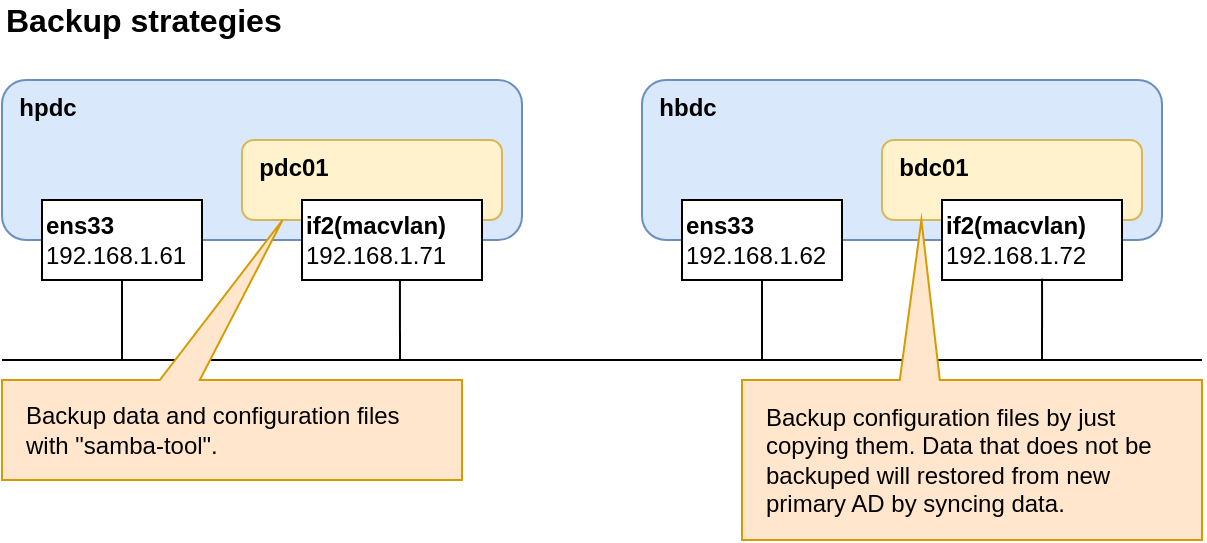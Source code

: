 <mxfile version="13.6.2" type="device"><diagram id="nFUd5DOXqtRkv38SjX0g" name="Page-1"><mxGraphModel dx="1422" dy="875" grid="1" gridSize="10" guides="1" tooltips="1" connect="1" arrows="1" fold="1" page="1" pageScale="1" pageWidth="827" pageHeight="1169" math="0" shadow="0"><root><mxCell id="0"/><mxCell id="1" parent="0"/><mxCell id="qDYXFUZ8-aEB5cuFhS7g-1" value="&amp;nbsp; &lt;b&gt;hpdc&lt;/b&gt;" style="rounded=1;whiteSpace=wrap;html=1;fillColor=#dae8fc;strokeColor=#6c8ebf;align=left;verticalAlign=top;" parent="1" vertex="1"><mxGeometry x="80" y="120" width="260" height="80" as="geometry"/></mxCell><mxCell id="qDYXFUZ8-aEB5cuFhS7g-2" value="&amp;nbsp; &lt;b&gt;pdc01&lt;/b&gt;" style="rounded=1;whiteSpace=wrap;html=1;align=left;verticalAlign=top;fillColor=#fff2cc;strokeColor=#d6b656;" parent="1" vertex="1"><mxGeometry x="200" y="150" width="130" height="40" as="geometry"/></mxCell><mxCell id="qDYXFUZ8-aEB5cuFhS7g-3" value="&lt;b&gt;ens33&lt;/b&gt;&lt;br&gt;192.168.1.61" style="rounded=0;whiteSpace=wrap;html=1;align=left;" parent="1" vertex="1"><mxGeometry x="100" y="180" width="80" height="40" as="geometry"/></mxCell><mxCell id="qDYXFUZ8-aEB5cuFhS7g-4" value="&lt;b&gt;if2(macvlan)&lt;/b&gt;&lt;br&gt;192.168.1.71" style="rounded=0;whiteSpace=wrap;html=1;align=left;" parent="1" vertex="1"><mxGeometry x="230" y="180" width="90" height="40" as="geometry"/></mxCell><mxCell id="qDYXFUZ8-aEB5cuFhS7g-7" value="&amp;nbsp; &lt;b&gt;hbdc&lt;/b&gt;" style="rounded=1;whiteSpace=wrap;html=1;fillColor=#dae8fc;strokeColor=#6c8ebf;align=left;verticalAlign=top;" parent="1" vertex="1"><mxGeometry x="400" y="120" width="260" height="80" as="geometry"/></mxCell><mxCell id="qDYXFUZ8-aEB5cuFhS7g-8" value="&amp;nbsp; &lt;b&gt;bdc01&lt;/b&gt;" style="rounded=1;whiteSpace=wrap;html=1;align=left;verticalAlign=top;fillColor=#fff2cc;strokeColor=#d6b656;" parent="1" vertex="1"><mxGeometry x="520" y="150" width="130" height="40" as="geometry"/></mxCell><mxCell id="qDYXFUZ8-aEB5cuFhS7g-9" value="&lt;b&gt;ens33&lt;br&gt;&lt;/b&gt;192.168.1.62" style="rounded=0;whiteSpace=wrap;html=1;align=left;" parent="1" vertex="1"><mxGeometry x="420" y="180" width="80" height="40" as="geometry"/></mxCell><mxCell id="qDYXFUZ8-aEB5cuFhS7g-10" value="&lt;b&gt;if2(macvlan)&lt;/b&gt;&lt;br&gt;192.168.1.72" style="rounded=0;whiteSpace=wrap;html=1;align=left;" parent="1" vertex="1"><mxGeometry x="550" y="180" width="90" height="40" as="geometry"/></mxCell><mxCell id="qDYXFUZ8-aEB5cuFhS7g-11" value="" style="endArrow=none;html=1;" parent="1" edge="1"><mxGeometry width="50" height="50" relative="1" as="geometry"><mxPoint x="80" y="260" as="sourcePoint"/><mxPoint x="680" y="260" as="targetPoint"/></mxGeometry></mxCell><mxCell id="qDYXFUZ8-aEB5cuFhS7g-12" value="" style="endArrow=none;html=1;exitX=0.5;exitY=1;exitDx=0;exitDy=0;" parent="1" source="qDYXFUZ8-aEB5cuFhS7g-3" edge="1"><mxGeometry width="50" height="50" relative="1" as="geometry"><mxPoint x="90" y="270" as="sourcePoint"/><mxPoint x="140" y="260" as="targetPoint"/></mxGeometry></mxCell><mxCell id="qDYXFUZ8-aEB5cuFhS7g-13" value="" style="endArrow=none;html=1;exitX=0.544;exitY=1.014;exitDx=0;exitDy=0;exitPerimeter=0;" parent="1" source="qDYXFUZ8-aEB5cuFhS7g-4" edge="1"><mxGeometry width="50" height="50" relative="1" as="geometry"><mxPoint x="150" y="230" as="sourcePoint"/><mxPoint x="279" y="260" as="targetPoint"/></mxGeometry></mxCell><mxCell id="qDYXFUZ8-aEB5cuFhS7g-14" value="" style="endArrow=none;html=1;exitX=0.5;exitY=1;exitDx=0;exitDy=0;" parent="1" source="qDYXFUZ8-aEB5cuFhS7g-9" edge="1"><mxGeometry width="50" height="50" relative="1" as="geometry"><mxPoint x="288.96" y="230.56" as="sourcePoint"/><mxPoint x="460" y="260" as="targetPoint"/></mxGeometry></mxCell><mxCell id="qDYXFUZ8-aEB5cuFhS7g-15" value="" style="endArrow=none;html=1;exitX=0.556;exitY=0.983;exitDx=0;exitDy=0;exitPerimeter=0;" parent="1" source="qDYXFUZ8-aEB5cuFhS7g-10" edge="1"><mxGeometry width="50" height="50" relative="1" as="geometry"><mxPoint x="600" y="223" as="sourcePoint"/><mxPoint x="600" y="260" as="targetPoint"/></mxGeometry></mxCell><mxCell id="qDYXFUZ8-aEB5cuFhS7g-17" value="&lt;div&gt;&lt;b&gt;&lt;font style=&quot;font-size: 16px&quot;&gt;Backup strategies&lt;/font&gt;&lt;/b&gt;&lt;/div&gt;" style="text;html=1;align=left;verticalAlign=middle;resizable=0;points=[];autosize=1;" parent="1" vertex="1"><mxGeometry x="80" y="80" width="160" height="20" as="geometry"/></mxCell><mxCell id="2hfAz4urNA3-CAR5vTsz-3" value="" style="shape=callout;whiteSpace=wrap;html=1;perimeter=calloutPerimeter;rotation=-180;position2=0.39;size=80;position=0.57;fillColor=#ffe6cc;strokeColor=#d79b00;" vertex="1" parent="1"><mxGeometry x="80" y="190" width="230" height="130" as="geometry"/></mxCell><mxCell id="2hfAz4urNA3-CAR5vTsz-8" value="Backup data and configuration files&lt;br&gt;with &quot;samba-tool&quot;." style="text;html=1;align=left;verticalAlign=middle;resizable=0;points=[];autosize=1;" vertex="1" parent="1"><mxGeometry x="90" y="280" width="220" height="30" as="geometry"/></mxCell><mxCell id="2hfAz4urNA3-CAR5vTsz-9" value="" style="shape=callout;whiteSpace=wrap;html=1;perimeter=calloutPerimeter;rotation=-180;position2=0.61;size=80;position=0.57;fillColor=#ffe6cc;strokeColor=#d79b00;" vertex="1" parent="1"><mxGeometry x="450" y="190" width="230" height="160" as="geometry"/></mxCell><mxCell id="2hfAz4urNA3-CAR5vTsz-10" value="Backup configuration files by just &lt;br&gt;copying them. Data that does not be&lt;br&gt;backuped will restored from new&lt;br&gt;primary AD by syncing data." style="text;html=1;align=left;verticalAlign=middle;resizable=0;points=[];autosize=1;" vertex="1" parent="1"><mxGeometry x="460" y="280" width="220" height="60" as="geometry"/></mxCell></root></mxGraphModel></diagram></mxfile>